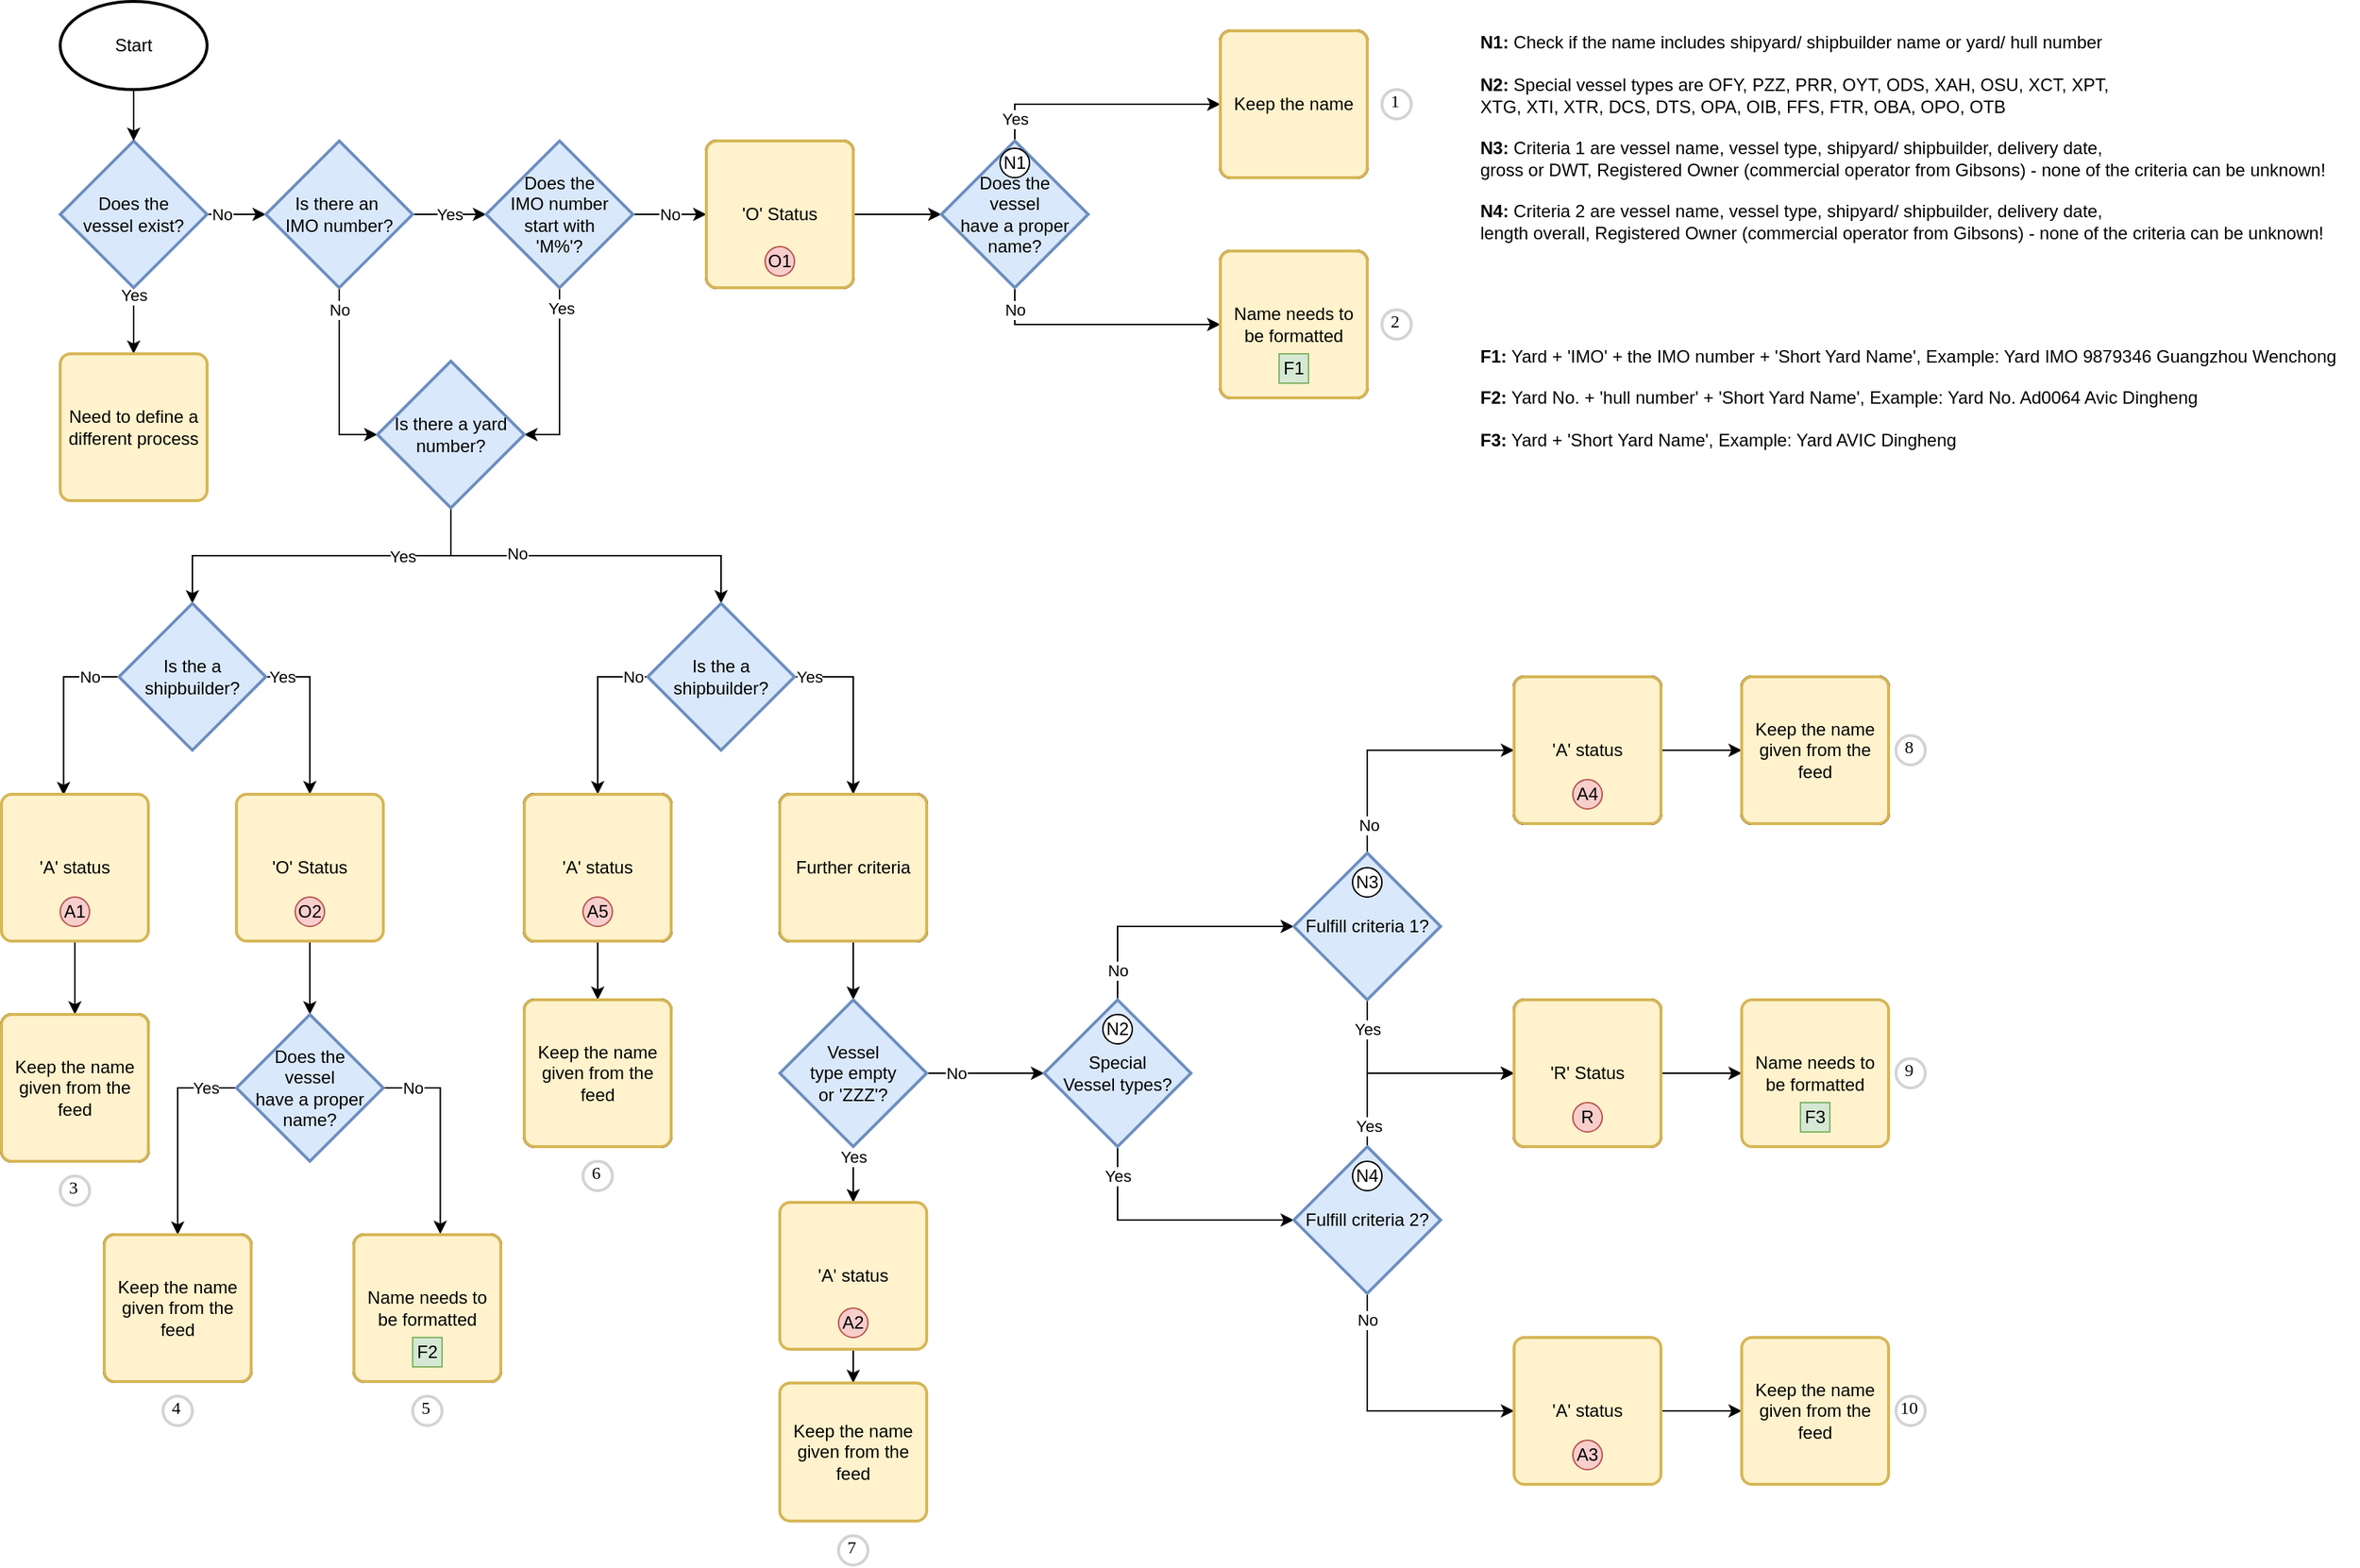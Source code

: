 <mxfile version="14.0.5" type="github">
  <diagram id="sIbkpyTfJO7vW1h5UwGx" name="Page-1">
    <mxGraphModel dx="1422" dy="794" grid="1" gridSize="10" guides="1" tooltips="1" connect="1" arrows="1" fold="1" page="1" pageScale="1" pageWidth="850" pageHeight="1100" math="0" shadow="0">
      <root>
        <mxCell id="0" />
        <mxCell id="1" parent="0" />
        <mxCell id="5RSeDL2atV3av9ZfK2Kl-16" value="No" style="edgeStyle=orthogonalEdgeStyle;rounded=0;orthogonalLoop=1;jettySize=auto;html=1;exitX=1;exitY=0.5;exitDx=0;exitDy=0;exitPerimeter=0;" parent="1" source="5RSeDL2atV3av9ZfK2Kl-13" target="5RSeDL2atV3av9ZfK2Kl-14" edge="1">
          <mxGeometry x="-0.5" relative="1" as="geometry">
            <mxPoint as="offset" />
          </mxGeometry>
        </mxCell>
        <mxCell id="5RSeDL2atV3av9ZfK2Kl-23" value="Yes" style="edgeStyle=orthogonalEdgeStyle;rounded=0;orthogonalLoop=1;jettySize=auto;html=1;exitX=0.5;exitY=1;exitDx=0;exitDy=0;exitPerimeter=0;" parent="1" source="5RSeDL2atV3av9ZfK2Kl-13" target="5RSeDL2atV3av9ZfK2Kl-22" edge="1">
          <mxGeometry x="-0.778" relative="1" as="geometry">
            <mxPoint as="offset" />
          </mxGeometry>
        </mxCell>
        <mxCell id="5RSeDL2atV3av9ZfK2Kl-13" value="Does the &lt;br&gt;vessel exist?" style="strokeWidth=2;html=1;shape=mxgraph.flowchart.decision;whiteSpace=wrap;fillColor=#dae8fc;strokeColor=#6c8ebf;" parent="1" vertex="1">
          <mxGeometry x="70" y="128" width="100" height="100" as="geometry" />
        </mxCell>
        <mxCell id="5RSeDL2atV3av9ZfK2Kl-17" value="Yes" style="edgeStyle=orthogonalEdgeStyle;rounded=0;orthogonalLoop=1;jettySize=auto;html=1;exitX=1;exitY=0.5;exitDx=0;exitDy=0;exitPerimeter=0;entryX=0;entryY=0.5;entryDx=0;entryDy=0;entryPerimeter=0;" parent="1" source="5RSeDL2atV3av9ZfK2Kl-14" target="5RSeDL2atV3av9ZfK2Kl-15" edge="1">
          <mxGeometry relative="1" as="geometry" />
        </mxCell>
        <mxCell id="5RSeDL2atV3av9ZfK2Kl-45" value="No" style="edgeStyle=orthogonalEdgeStyle;rounded=0;orthogonalLoop=1;jettySize=auto;html=1;exitX=0.5;exitY=1;exitDx=0;exitDy=0;exitPerimeter=0;" parent="1" source="5RSeDL2atV3av9ZfK2Kl-14" target="5RSeDL2atV3av9ZfK2Kl-44" edge="1">
          <mxGeometry x="-0.762" relative="1" as="geometry">
            <Array as="points">
              <mxPoint x="260" y="228" />
              <mxPoint x="260" y="228" />
            </Array>
            <mxPoint as="offset" />
          </mxGeometry>
        </mxCell>
        <mxCell id="5RSeDL2atV3av9ZfK2Kl-14" value="Is there an&amp;nbsp;&lt;br&gt;IMO number?" style="strokeWidth=2;html=1;shape=mxgraph.flowchart.decision;whiteSpace=wrap;fillColor=#dae8fc;strokeColor=#6c8ebf;" parent="1" vertex="1">
          <mxGeometry x="210" y="128" width="100" height="100" as="geometry" />
        </mxCell>
        <mxCell id="5RSeDL2atV3av9ZfK2Kl-24" value="No" style="edgeStyle=orthogonalEdgeStyle;rounded=0;orthogonalLoop=1;jettySize=auto;html=1;exitX=1;exitY=0.5;exitDx=0;exitDy=0;exitPerimeter=0;entryX=0;entryY=0.5;entryDx=0;entryDy=0;" parent="1" source="5RSeDL2atV3av9ZfK2Kl-15" target="5RSeDL2atV3av9ZfK2Kl-18" edge="1">
          <mxGeometry relative="1" as="geometry" />
        </mxCell>
        <mxCell id="5RSeDL2atV3av9ZfK2Kl-94" style="edgeStyle=orthogonalEdgeStyle;rounded=0;orthogonalLoop=1;jettySize=auto;html=1;exitX=0.5;exitY=1;exitDx=0;exitDy=0;exitPerimeter=0;entryX=1;entryY=0.5;entryDx=0;entryDy=0;entryPerimeter=0;" parent="1" source="5RSeDL2atV3av9ZfK2Kl-15" target="5RSeDL2atV3av9ZfK2Kl-44" edge="1">
          <mxGeometry relative="1" as="geometry" />
        </mxCell>
        <mxCell id="5RSeDL2atV3av9ZfK2Kl-95" value="Yes" style="edgeLabel;html=1;align=center;verticalAlign=middle;resizable=0;points=[];" parent="5RSeDL2atV3av9ZfK2Kl-94" vertex="1" connectable="0">
          <mxGeometry x="-0.776" y="1" relative="1" as="geometry">
            <mxPoint as="offset" />
          </mxGeometry>
        </mxCell>
        <mxCell id="5RSeDL2atV3av9ZfK2Kl-15" value="Does the &lt;br&gt;IMO number &lt;br&gt;start with &lt;br&gt;&#39;M%&#39;?" style="strokeWidth=2;html=1;shape=mxgraph.flowchart.decision;whiteSpace=wrap;fillColor=#dae8fc;strokeColor=#6c8ebf;" parent="1" vertex="1">
          <mxGeometry x="360" y="128" width="100" height="100" as="geometry" />
        </mxCell>
        <mxCell id="5RSeDL2atV3av9ZfK2Kl-35" style="edgeStyle=orthogonalEdgeStyle;rounded=0;orthogonalLoop=1;jettySize=auto;html=1;exitX=1;exitY=0.5;exitDx=0;exitDy=0;" parent="1" source="5RSeDL2atV3av9ZfK2Kl-18" target="5RSeDL2atV3av9ZfK2Kl-27" edge="1">
          <mxGeometry relative="1" as="geometry" />
        </mxCell>
        <mxCell id="5RSeDL2atV3av9ZfK2Kl-18" value="&#39;O&#39; Status" style="rounded=1;whiteSpace=wrap;html=1;absoluteArcSize=1;arcSize=14;strokeWidth=2;" parent="1" vertex="1">
          <mxGeometry x="510" y="128" width="100" height="100" as="geometry" />
        </mxCell>
        <mxCell id="5RSeDL2atV3av9ZfK2Kl-34" style="edgeStyle=orthogonalEdgeStyle;rounded=0;orthogonalLoop=1;jettySize=auto;html=1;exitX=0.5;exitY=1;exitDx=0;exitDy=0;exitPerimeter=0;entryX=0.5;entryY=0;entryDx=0;entryDy=0;entryPerimeter=0;" parent="1" source="5RSeDL2atV3av9ZfK2Kl-21" target="5RSeDL2atV3av9ZfK2Kl-13" edge="1">
          <mxGeometry relative="1" as="geometry" />
        </mxCell>
        <mxCell id="5RSeDL2atV3av9ZfK2Kl-21" value="Start" style="strokeWidth=2;html=1;shape=mxgraph.flowchart.start_1;whiteSpace=wrap;" parent="1" vertex="1">
          <mxGeometry x="70" y="33" width="100" height="60" as="geometry" />
        </mxCell>
        <mxCell id="5RSeDL2atV3av9ZfK2Kl-22" value="Need to define a different process" style="rounded=1;whiteSpace=wrap;html=1;absoluteArcSize=1;arcSize=14;strokeWidth=2;fillColor=#fff2cc;strokeColor=#d6b656;" parent="1" vertex="1">
          <mxGeometry x="70" y="273" width="100" height="100" as="geometry" />
        </mxCell>
        <mxCell id="5RSeDL2atV3av9ZfK2Kl-30" style="edgeStyle=orthogonalEdgeStyle;rounded=0;orthogonalLoop=1;jettySize=auto;html=1;exitX=1;exitY=0.5;exitDx=0;exitDy=0;exitPerimeter=0;" parent="1" source="5RSeDL2atV3av9ZfK2Kl-27" target="5RSeDL2atV3av9ZfK2Kl-29" edge="1">
          <mxGeometry relative="1" as="geometry">
            <Array as="points">
              <mxPoint x="720" y="178" />
              <mxPoint x="720" y="103" />
            </Array>
          </mxGeometry>
        </mxCell>
        <mxCell id="5RSeDL2atV3av9ZfK2Kl-33" value="Yes" style="edgeLabel;html=1;align=center;verticalAlign=middle;resizable=0;points=[];" parent="5RSeDL2atV3av9ZfK2Kl-30" vertex="1" connectable="0">
          <mxGeometry x="-0.118" y="-1" relative="1" as="geometry">
            <mxPoint x="-1.03" y="1.59" as="offset" />
          </mxGeometry>
        </mxCell>
        <mxCell id="5RSeDL2atV3av9ZfK2Kl-32" value="No" style="edgeStyle=orthogonalEdgeStyle;rounded=0;orthogonalLoop=1;jettySize=auto;html=1;exitX=1;exitY=0.5;exitDx=0;exitDy=0;exitPerimeter=0;" parent="1" source="5RSeDL2atV3av9ZfK2Kl-27" target="5RSeDL2atV3av9ZfK2Kl-31" edge="1">
          <mxGeometry x="-0.132" relative="1" as="geometry">
            <Array as="points">
              <mxPoint x="720" y="178" />
              <mxPoint x="720" y="253" />
            </Array>
            <mxPoint as="offset" />
          </mxGeometry>
        </mxCell>
        <mxCell id="5RSeDL2atV3av9ZfK2Kl-27" value="Does the &lt;br&gt;vessel&lt;br&gt;have a proper&lt;br&gt;name?" style="strokeWidth=2;html=1;shape=mxgraph.flowchart.decision;whiteSpace=wrap;fillColor=#dae8fc;strokeColor=#6c8ebf;" parent="1" vertex="1">
          <mxGeometry x="670" y="128" width="100" height="100" as="geometry" />
        </mxCell>
        <mxCell id="5RSeDL2atV3av9ZfK2Kl-29" value="Keep the name" style="rounded=1;whiteSpace=wrap;html=1;absoluteArcSize=1;arcSize=14;strokeWidth=2;" parent="1" vertex="1">
          <mxGeometry x="860" y="53" width="100" height="100" as="geometry" />
        </mxCell>
        <mxCell id="5RSeDL2atV3av9ZfK2Kl-31" value="Name needs to be formatted" style="rounded=1;whiteSpace=wrap;html=1;absoluteArcSize=1;arcSize=14;strokeWidth=2;" parent="1" vertex="1">
          <mxGeometry x="860" y="203" width="100" height="100" as="geometry" />
        </mxCell>
        <mxCell id="5RSeDL2atV3av9ZfK2Kl-40" value="&lt;font style=&quot;font-size: 9px&quot;&gt;O1&lt;/font&gt;" style="strokeWidth=1;html=1;shape=mxgraph.flowchart.start_2;whiteSpace=wrap;fillColor=#f8cecc;strokeColor=#b85450;" parent="1" vertex="1">
          <mxGeometry x="550" y="203" width="20" height="20" as="geometry" />
        </mxCell>
        <mxCell id="5RSeDL2atV3av9ZfK2Kl-42" value="" style="strokeWidth=1;html=1;shape=mxgraph.flowchart.start_2;whiteSpace=wrap;" parent="1" vertex="1">
          <mxGeometry x="900" y="278" width="20" height="20" as="geometry" />
        </mxCell>
        <mxCell id="5RSeDL2atV3av9ZfK2Kl-70" style="edgeStyle=orthogonalEdgeStyle;rounded=0;orthogonalLoop=1;jettySize=auto;html=1;exitX=0.5;exitY=1;exitDx=0;exitDy=0;exitPerimeter=0;entryX=0.5;entryY=0;entryDx=0;entryDy=0;entryPerimeter=0;" parent="1" source="5RSeDL2atV3av9ZfK2Kl-44" target="5RSeDL2atV3av9ZfK2Kl-48" edge="1">
          <mxGeometry relative="1" as="geometry" />
        </mxCell>
        <mxCell id="5RSeDL2atV3av9ZfK2Kl-72" value="Yes" style="edgeLabel;html=1;align=center;verticalAlign=middle;resizable=0;points=[];" parent="5RSeDL2atV3av9ZfK2Kl-70" vertex="1" connectable="0">
          <mxGeometry x="-0.456" relative="1" as="geometry">
            <mxPoint as="offset" />
          </mxGeometry>
        </mxCell>
        <mxCell id="5RSeDL2atV3av9ZfK2Kl-71" style="edgeStyle=orthogonalEdgeStyle;rounded=0;orthogonalLoop=1;jettySize=auto;html=1;exitX=0.5;exitY=1;exitDx=0;exitDy=0;exitPerimeter=0;" parent="1" source="5RSeDL2atV3av9ZfK2Kl-44" target="5RSeDL2atV3av9ZfK2Kl-49" edge="1">
          <mxGeometry relative="1" as="geometry" />
        </mxCell>
        <mxCell id="5RSeDL2atV3av9ZfK2Kl-73" value="No" style="edgeLabel;html=1;align=center;verticalAlign=middle;resizable=0;points=[];" parent="5RSeDL2atV3av9ZfK2Kl-71" vertex="1" connectable="0">
          <mxGeometry x="-0.382" y="2" relative="1" as="geometry">
            <mxPoint as="offset" />
          </mxGeometry>
        </mxCell>
        <mxCell id="5RSeDL2atV3av9ZfK2Kl-44" value="Is there a yard number?" style="strokeWidth=2;html=1;shape=mxgraph.flowchart.decision;whiteSpace=wrap;fillColor=#dae8fc;strokeColor=#6c8ebf;" parent="1" vertex="1">
          <mxGeometry x="286" y="278" width="100" height="100" as="geometry" />
        </mxCell>
        <mxCell id="5RSeDL2atV3av9ZfK2Kl-74" value="No" style="edgeStyle=orthogonalEdgeStyle;rounded=0;orthogonalLoop=1;jettySize=auto;html=1;exitX=0;exitY=0.5;exitDx=0;exitDy=0;exitPerimeter=0;entryX=0.423;entryY=0.006;entryDx=0;entryDy=0;entryPerimeter=0;" parent="1" source="5RSeDL2atV3av9ZfK2Kl-48" target="5RSeDL2atV3av9ZfK2Kl-52" edge="1">
          <mxGeometry x="-0.662" relative="1" as="geometry">
            <mxPoint as="offset" />
          </mxGeometry>
        </mxCell>
        <mxCell id="5RSeDL2atV3av9ZfK2Kl-75" value="Yes" style="edgeStyle=orthogonalEdgeStyle;rounded=0;orthogonalLoop=1;jettySize=auto;html=1;exitX=1;exitY=0.5;exitDx=0;exitDy=0;exitPerimeter=0;" parent="1" source="5RSeDL2atV3av9ZfK2Kl-48" target="5RSeDL2atV3av9ZfK2Kl-54" edge="1">
          <mxGeometry x="-0.818" relative="1" as="geometry">
            <mxPoint x="1" as="offset" />
          </mxGeometry>
        </mxCell>
        <mxCell id="5RSeDL2atV3av9ZfK2Kl-48" value="Is the a shipbuilder?" style="strokeWidth=2;html=1;shape=mxgraph.flowchart.decision;whiteSpace=wrap;fillColor=#dae8fc;strokeColor=#6c8ebf;" parent="1" vertex="1">
          <mxGeometry x="110" y="443" width="100" height="100" as="geometry" />
        </mxCell>
        <mxCell id="5RSeDL2atV3av9ZfK2Kl-89" style="edgeStyle=orthogonalEdgeStyle;rounded=0;orthogonalLoop=1;jettySize=auto;html=1;exitX=0;exitY=0.5;exitDx=0;exitDy=0;exitPerimeter=0;entryX=0.5;entryY=0;entryDx=0;entryDy=0;" parent="1" source="5RSeDL2atV3av9ZfK2Kl-49" target="5RSeDL2atV3av9ZfK2Kl-60" edge="1">
          <mxGeometry relative="1" as="geometry" />
        </mxCell>
        <mxCell id="5RSeDL2atV3av9ZfK2Kl-92" value="No" style="edgeLabel;html=1;align=center;verticalAlign=middle;resizable=0;points=[];" parent="5RSeDL2atV3av9ZfK2Kl-89" vertex="1" connectable="0">
          <mxGeometry x="-0.042" y="-1" relative="1" as="geometry">
            <mxPoint x="25" y="-20.76" as="offset" />
          </mxGeometry>
        </mxCell>
        <mxCell id="5RSeDL2atV3av9ZfK2Kl-90" value="Yes" style="edgeStyle=orthogonalEdgeStyle;rounded=0;orthogonalLoop=1;jettySize=auto;html=1;exitX=1;exitY=0.5;exitDx=0;exitDy=0;exitPerimeter=0;" parent="1" source="5RSeDL2atV3av9ZfK2Kl-49" target="5RSeDL2atV3av9ZfK2Kl-59" edge="1">
          <mxGeometry x="-0.833" relative="1" as="geometry">
            <mxPoint as="offset" />
          </mxGeometry>
        </mxCell>
        <mxCell id="5RSeDL2atV3av9ZfK2Kl-49" value="Is the a shipbuilder?" style="strokeWidth=2;html=1;shape=mxgraph.flowchart.decision;whiteSpace=wrap;fillColor=#dae8fc;strokeColor=#6c8ebf;" parent="1" vertex="1">
          <mxGeometry x="470" y="443" width="100" height="100" as="geometry" />
        </mxCell>
        <mxCell id="5RSeDL2atV3av9ZfK2Kl-76" style="edgeStyle=orthogonalEdgeStyle;rounded=0;orthogonalLoop=1;jettySize=auto;html=1;exitX=0.5;exitY=1;exitDx=0;exitDy=0;entryX=0.5;entryY=0;entryDx=0;entryDy=0;" parent="1" source="5RSeDL2atV3av9ZfK2Kl-52" target="5RSeDL2atV3av9ZfK2Kl-55" edge="1">
          <mxGeometry relative="1" as="geometry" />
        </mxCell>
        <mxCell id="5RSeDL2atV3av9ZfK2Kl-52" value="&#39;A&#39; status" style="rounded=1;whiteSpace=wrap;html=1;absoluteArcSize=1;arcSize=14;strokeWidth=2;fillColor=#fff2cc;strokeColor=#d6b656;" parent="1" vertex="1">
          <mxGeometry x="30" y="573" width="100" height="100" as="geometry" />
        </mxCell>
        <mxCell id="5RSeDL2atV3av9ZfK2Kl-77" style="edgeStyle=orthogonalEdgeStyle;rounded=0;orthogonalLoop=1;jettySize=auto;html=1;exitX=0.5;exitY=1;exitDx=0;exitDy=0;entryX=0.5;entryY=0;entryDx=0;entryDy=0;entryPerimeter=0;" parent="1" source="5RSeDL2atV3av9ZfK2Kl-54" target="5RSeDL2atV3av9ZfK2Kl-57" edge="1">
          <mxGeometry relative="1" as="geometry" />
        </mxCell>
        <mxCell id="5RSeDL2atV3av9ZfK2Kl-54" value="&#39;O&#39; Status" style="rounded=1;whiteSpace=wrap;html=1;absoluteArcSize=1;arcSize=14;strokeWidth=2;fillColor=#fff2cc;strokeColor=#d6b656;" parent="1" vertex="1">
          <mxGeometry x="190" y="573" width="100" height="100" as="geometry" />
        </mxCell>
        <mxCell id="5RSeDL2atV3av9ZfK2Kl-55" value="Keep the name given from the feed" style="rounded=1;whiteSpace=wrap;html=1;absoluteArcSize=1;arcSize=14;strokeWidth=2;" parent="1" vertex="1">
          <mxGeometry x="30" y="723" width="100" height="100" as="geometry" />
        </mxCell>
        <mxCell id="5RSeDL2atV3av9ZfK2Kl-56" value="Name needs to be formatted" style="rounded=1;whiteSpace=wrap;html=1;absoluteArcSize=1;arcSize=14;strokeWidth=2;" parent="1" vertex="1">
          <mxGeometry x="270" y="873" width="100" height="100" as="geometry" />
        </mxCell>
        <mxCell id="5RSeDL2atV3av9ZfK2Kl-79" value="Yes" style="edgeStyle=orthogonalEdgeStyle;rounded=0;orthogonalLoop=1;jettySize=auto;html=1;exitX=0;exitY=0.5;exitDx=0;exitDy=0;exitPerimeter=0;entryX=0.5;entryY=0;entryDx=0;entryDy=0;" parent="1" source="5RSeDL2atV3av9ZfK2Kl-57" target="5RSeDL2atV3av9ZfK2Kl-58" edge="1">
          <mxGeometry x="-0.692" relative="1" as="geometry">
            <Array as="points">
              <mxPoint x="150" y="773" />
            </Array>
            <mxPoint as="offset" />
          </mxGeometry>
        </mxCell>
        <mxCell id="5RSeDL2atV3av9ZfK2Kl-80" style="edgeStyle=orthogonalEdgeStyle;rounded=0;orthogonalLoop=1;jettySize=auto;html=1;exitX=1;exitY=0.5;exitDx=0;exitDy=0;exitPerimeter=0;entryX=0.588;entryY=-0.005;entryDx=0;entryDy=0;entryPerimeter=0;" parent="1" source="5RSeDL2atV3av9ZfK2Kl-57" target="5RSeDL2atV3av9ZfK2Kl-56" edge="1">
          <mxGeometry relative="1" as="geometry" />
        </mxCell>
        <mxCell id="5RSeDL2atV3av9ZfK2Kl-81" value="No" style="edgeLabel;html=1;align=center;verticalAlign=middle;resizable=0;points=[];" parent="5RSeDL2atV3av9ZfK2Kl-80" vertex="1" connectable="0">
          <mxGeometry x="0.012" y="-2" relative="1" as="geometry">
            <mxPoint x="-16.81" y="-31.19" as="offset" />
          </mxGeometry>
        </mxCell>
        <mxCell id="5RSeDL2atV3av9ZfK2Kl-57" value="Does the &lt;br&gt;vessel&lt;br&gt;have a proper&lt;br&gt;name?" style="strokeWidth=2;html=1;shape=mxgraph.flowchart.decision;whiteSpace=wrap;fillColor=#dae8fc;strokeColor=#6c8ebf;" parent="1" vertex="1">
          <mxGeometry x="190" y="723" width="100" height="100" as="geometry" />
        </mxCell>
        <mxCell id="5RSeDL2atV3av9ZfK2Kl-58" value="Keep the name given from the feed" style="rounded=1;whiteSpace=wrap;html=1;absoluteArcSize=1;arcSize=14;strokeWidth=2;" parent="1" vertex="1">
          <mxGeometry x="100" y="873" width="100" height="100" as="geometry" />
        </mxCell>
        <mxCell id="5RSeDL2atV3av9ZfK2Kl-93" style="edgeStyle=orthogonalEdgeStyle;rounded=0;orthogonalLoop=1;jettySize=auto;html=1;exitX=0.5;exitY=1;exitDx=0;exitDy=0;entryX=0.5;entryY=0;entryDx=0;entryDy=0;entryPerimeter=0;" parent="1" source="5RSeDL2atV3av9ZfK2Kl-59" target="5RSeDL2atV3av9ZfK2Kl-62" edge="1">
          <mxGeometry relative="1" as="geometry" />
        </mxCell>
        <mxCell id="5RSeDL2atV3av9ZfK2Kl-59" value="Further criteria" style="rounded=1;whiteSpace=wrap;html=1;absoluteArcSize=1;arcSize=14;strokeWidth=2;" parent="1" vertex="1">
          <mxGeometry x="560" y="573" width="100" height="100" as="geometry" />
        </mxCell>
        <mxCell id="5RSeDL2atV3av9ZfK2Kl-91" style="edgeStyle=orthogonalEdgeStyle;rounded=0;orthogonalLoop=1;jettySize=auto;html=1;exitX=0.5;exitY=1;exitDx=0;exitDy=0;entryX=0.5;entryY=0;entryDx=0;entryDy=0;" parent="1" source="5RSeDL2atV3av9ZfK2Kl-60" target="5RSeDL2atV3av9ZfK2Kl-61" edge="1">
          <mxGeometry relative="1" as="geometry" />
        </mxCell>
        <mxCell id="5RSeDL2atV3av9ZfK2Kl-60" value="&#39;A&#39; status" style="rounded=1;whiteSpace=wrap;html=1;absoluteArcSize=1;arcSize=14;strokeWidth=2;" parent="1" vertex="1">
          <mxGeometry x="386" y="573" width="100" height="100" as="geometry" />
        </mxCell>
        <mxCell id="5RSeDL2atV3av9ZfK2Kl-61" value="Keep the name given from the feed" style="rounded=1;whiteSpace=wrap;html=1;absoluteArcSize=1;arcSize=14;strokeWidth=2;" parent="1" vertex="1">
          <mxGeometry x="386" y="713" width="100" height="100" as="geometry" />
        </mxCell>
        <mxCell id="5RSeDL2atV3av9ZfK2Kl-96" value="Yes" style="edgeStyle=orthogonalEdgeStyle;rounded=0;orthogonalLoop=1;jettySize=auto;html=1;exitX=0.5;exitY=1;exitDx=0;exitDy=0;exitPerimeter=0;entryX=0;entryY=0.5;entryDx=0;entryDy=0;" parent="1" source="5RSeDL2atV3av9ZfK2Kl-62" target="5RSeDL2atV3av9ZfK2Kl-63" edge="1">
          <mxGeometry x="-0.632" relative="1" as="geometry">
            <mxPoint as="offset" />
          </mxGeometry>
        </mxCell>
        <mxCell id="5RSeDL2atV3av9ZfK2Kl-98" value="No" style="edgeStyle=orthogonalEdgeStyle;rounded=0;orthogonalLoop=1;jettySize=auto;html=1;exitX=1;exitY=0.5;exitDx=0;exitDy=0;exitPerimeter=0;entryX=0;entryY=0.5;entryDx=0;entryDy=0;entryPerimeter=0;" parent="1" source="5RSeDL2atV3av9ZfK2Kl-62" target="5RSeDL2atV3av9ZfK2Kl-65" edge="1">
          <mxGeometry x="-0.5" relative="1" as="geometry">
            <mxPoint as="offset" />
          </mxGeometry>
        </mxCell>
        <mxCell id="5RSeDL2atV3av9ZfK2Kl-62" value="Vessel &lt;br&gt;type empty &lt;br&gt;or &#39;ZZZ&#39;?" style="strokeWidth=2;html=1;shape=mxgraph.flowchart.decision;whiteSpace=wrap;fillColor=#dae8fc;strokeColor=#6c8ebf;" parent="1" vertex="1">
          <mxGeometry x="560" y="713" width="100" height="100" as="geometry" />
        </mxCell>
        <mxCell id="5RSeDL2atV3av9ZfK2Kl-97" style="edgeStyle=orthogonalEdgeStyle;rounded=0;orthogonalLoop=1;jettySize=auto;html=1;exitX=1;exitY=0.5;exitDx=0;exitDy=0;" parent="1" source="5RSeDL2atV3av9ZfK2Kl-63" target="5RSeDL2atV3av9ZfK2Kl-64" edge="1">
          <mxGeometry relative="1" as="geometry" />
        </mxCell>
        <mxCell id="5RSeDL2atV3av9ZfK2Kl-63" value="&#39;A&#39; status" style="rounded=1;whiteSpace=wrap;html=1;absoluteArcSize=1;arcSize=14;strokeWidth=2;direction=south;fillColor=#fff2cc;strokeColor=#d6b656;" parent="1" vertex="1">
          <mxGeometry x="560" y="851" width="100" height="100" as="geometry" />
        </mxCell>
        <mxCell id="5RSeDL2atV3av9ZfK2Kl-64" value="Keep the name given from the feed" style="rounded=1;whiteSpace=wrap;html=1;absoluteArcSize=1;arcSize=14;strokeWidth=2;fillColor=#fff2cc;strokeColor=#d6b656;" parent="1" vertex="1">
          <mxGeometry x="560" y="974" width="100" height="94" as="geometry" />
        </mxCell>
        <mxCell id="5RSeDL2atV3av9ZfK2Kl-103" value="No" style="edgeStyle=orthogonalEdgeStyle;rounded=0;orthogonalLoop=1;jettySize=auto;html=1;exitX=0.5;exitY=0;exitDx=0;exitDy=0;exitPerimeter=0;entryX=0;entryY=0.5;entryDx=0;entryDy=0;entryPerimeter=0;" parent="1" source="5RSeDL2atV3av9ZfK2Kl-65" target="5RSeDL2atV3av9ZfK2Kl-68" edge="1">
          <mxGeometry x="-0.765" relative="1" as="geometry">
            <mxPoint as="offset" />
          </mxGeometry>
        </mxCell>
        <mxCell id="5RSeDL2atV3av9ZfK2Kl-104" value="Yes" style="edgeStyle=orthogonalEdgeStyle;rounded=0;orthogonalLoop=1;jettySize=auto;html=1;exitX=0.5;exitY=1;exitDx=0;exitDy=0;exitPerimeter=0;" parent="1" source="5RSeDL2atV3av9ZfK2Kl-65" target="5RSeDL2atV3av9ZfK2Kl-69" edge="1">
          <mxGeometry x="-0.765" relative="1" as="geometry">
            <mxPoint as="offset" />
          </mxGeometry>
        </mxCell>
        <mxCell id="5RSeDL2atV3av9ZfK2Kl-65" value="Special &lt;br&gt;Vessel types?" style="strokeWidth=2;html=1;shape=mxgraph.flowchart.decision;whiteSpace=wrap;fillColor=#dae8fc;strokeColor=#6c8ebf;" parent="1" vertex="1">
          <mxGeometry x="740" y="713" width="100" height="100" as="geometry" />
        </mxCell>
        <mxCell id="5RSeDL2atV3av9ZfK2Kl-105" style="edgeStyle=orthogonalEdgeStyle;rounded=0;orthogonalLoop=1;jettySize=auto;html=1;exitX=0.5;exitY=0;exitDx=0;exitDy=0;exitPerimeter=0;entryX=0.5;entryY=1;entryDx=0;entryDy=0;" parent="1" source="5RSeDL2atV3av9ZfK2Kl-68" target="5RSeDL2atV3av9ZfK2Kl-100" edge="1">
          <mxGeometry relative="1" as="geometry" />
        </mxCell>
        <mxCell id="5RSeDL2atV3av9ZfK2Kl-107" value="No" style="edgeLabel;html=1;align=center;verticalAlign=middle;resizable=0;points=[];" parent="5RSeDL2atV3av9ZfK2Kl-105" vertex="1" connectable="0">
          <mxGeometry x="-0.786" y="-1" relative="1" as="geometry">
            <mxPoint y="-1" as="offset" />
          </mxGeometry>
        </mxCell>
        <mxCell id="5RSeDL2atV3av9ZfK2Kl-124" value="Yes" style="edgeStyle=orthogonalEdgeStyle;rounded=0;orthogonalLoop=1;jettySize=auto;html=1;exitX=0.5;exitY=1;exitDx=0;exitDy=0;exitPerimeter=0;" parent="1" source="5RSeDL2atV3av9ZfK2Kl-68" target="5RSeDL2atV3av9ZfK2Kl-119" edge="1">
          <mxGeometry x="-0.733" relative="1" as="geometry">
            <mxPoint as="offset" />
          </mxGeometry>
        </mxCell>
        <mxCell id="5RSeDL2atV3av9ZfK2Kl-68" value="Fulfill criteria 1?" style="strokeWidth=2;html=1;shape=mxgraph.flowchart.decision;whiteSpace=wrap;fillColor=#dae8fc;strokeColor=#6c8ebf;" parent="1" vertex="1">
          <mxGeometry x="910" y="613" width="100" height="100" as="geometry" />
        </mxCell>
        <mxCell id="5RSeDL2atV3av9ZfK2Kl-117" style="edgeStyle=orthogonalEdgeStyle;rounded=0;orthogonalLoop=1;jettySize=auto;html=1;exitX=0.5;exitY=1;exitDx=0;exitDy=0;exitPerimeter=0;entryX=0.5;entryY=1;entryDx=0;entryDy=0;" parent="1" source="5RSeDL2atV3av9ZfK2Kl-69" target="5RSeDL2atV3av9ZfK2Kl-115" edge="1">
          <mxGeometry relative="1" as="geometry" />
        </mxCell>
        <mxCell id="5RSeDL2atV3av9ZfK2Kl-118" value="No" style="edgeLabel;html=1;align=center;verticalAlign=middle;resizable=0;points=[];" parent="5RSeDL2atV3av9ZfK2Kl-117" vertex="1" connectable="0">
          <mxGeometry x="-0.8" relative="1" as="geometry">
            <mxPoint as="offset" />
          </mxGeometry>
        </mxCell>
        <mxCell id="5RSeDL2atV3av9ZfK2Kl-125" style="edgeStyle=orthogonalEdgeStyle;rounded=0;orthogonalLoop=1;jettySize=auto;html=1;exitX=0.5;exitY=0;exitDx=0;exitDy=0;exitPerimeter=0;" parent="1" source="5RSeDL2atV3av9ZfK2Kl-69" target="5RSeDL2atV3av9ZfK2Kl-119" edge="1">
          <mxGeometry relative="1" as="geometry" />
        </mxCell>
        <mxCell id="5RSeDL2atV3av9ZfK2Kl-126" value="Yes" style="edgeLabel;html=1;align=center;verticalAlign=middle;resizable=0;points=[];" parent="5RSeDL2atV3av9ZfK2Kl-125" vertex="1" connectable="0">
          <mxGeometry x="-0.81" y="-1" relative="1" as="geometry">
            <mxPoint as="offset" />
          </mxGeometry>
        </mxCell>
        <mxCell id="5RSeDL2atV3av9ZfK2Kl-69" value="Fulfill criteria 2?" style="strokeWidth=2;html=1;shape=mxgraph.flowchart.decision;whiteSpace=wrap;fillColor=#dae8fc;strokeColor=#6c8ebf;" parent="1" vertex="1">
          <mxGeometry x="910" y="813" width="100" height="100" as="geometry" />
        </mxCell>
        <mxCell id="5RSeDL2atV3av9ZfK2Kl-82" value="" style="strokeWidth=1;html=1;shape=mxgraph.flowchart.start_2;whiteSpace=wrap;" parent="1" vertex="1">
          <mxGeometry x="310" y="943" width="20" height="20" as="geometry" />
        </mxCell>
        <mxCell id="5RSeDL2atV3av9ZfK2Kl-84" value="O2" style="strokeWidth=1;html=1;shape=mxgraph.flowchart.start_2;whiteSpace=wrap;fillColor=#f8cecc;strokeColor=#b85450;" parent="1" vertex="1">
          <mxGeometry x="230" y="643" width="20" height="20" as="geometry" />
        </mxCell>
        <mxCell id="5RSeDL2atV3av9ZfK2Kl-85" value="A1" style="strokeWidth=1;html=1;shape=mxgraph.flowchart.start_2;whiteSpace=wrap;fillColor=#f8cecc;strokeColor=#b85450;" parent="1" vertex="1">
          <mxGeometry x="70" y="643" width="20" height="20" as="geometry" />
        </mxCell>
        <mxCell id="5RSeDL2atV3av9ZfK2Kl-88" value="A5" style="strokeWidth=1;html=1;shape=mxgraph.flowchart.start_2;whiteSpace=wrap;fillColor=#f8cecc;strokeColor=#b85450;" parent="1" vertex="1">
          <mxGeometry x="426" y="643" width="20" height="20" as="geometry" />
        </mxCell>
        <mxCell id="5RSeDL2atV3av9ZfK2Kl-106" style="edgeStyle=orthogonalEdgeStyle;rounded=0;orthogonalLoop=1;jettySize=auto;html=1;exitX=0.5;exitY=0;exitDx=0;exitDy=0;entryX=0;entryY=0.5;entryDx=0;entryDy=0;" parent="1" source="5RSeDL2atV3av9ZfK2Kl-100" target="5RSeDL2atV3av9ZfK2Kl-101" edge="1">
          <mxGeometry relative="1" as="geometry" />
        </mxCell>
        <mxCell id="5RSeDL2atV3av9ZfK2Kl-100" value="&#39;A&#39; status" style="rounded=1;whiteSpace=wrap;html=1;absoluteArcSize=1;arcSize=14;strokeWidth=2;direction=south;" parent="1" vertex="1">
          <mxGeometry x="1060" y="493" width="100" height="100" as="geometry" />
        </mxCell>
        <mxCell id="5RSeDL2atV3av9ZfK2Kl-101" value="Keep the name given from the feed" style="rounded=1;whiteSpace=wrap;html=1;absoluteArcSize=1;arcSize=14;strokeWidth=2;" parent="1" vertex="1">
          <mxGeometry x="1215" y="493" width="100" height="100" as="geometry" />
        </mxCell>
        <mxCell id="5RSeDL2atV3av9ZfK2Kl-108" value="" style="strokeWidth=1;html=1;shape=mxgraph.flowchart.start_2;whiteSpace=wrap;" parent="1" vertex="1">
          <mxGeometry x="600" y="643" width="20" height="20" as="geometry" />
        </mxCell>
        <mxCell id="5RSeDL2atV3av9ZfK2Kl-109" value="A2" style="strokeWidth=1;html=1;shape=mxgraph.flowchart.start_2;whiteSpace=wrap;fillColor=#f8cecc;strokeColor=#b85450;" parent="1" vertex="1">
          <mxGeometry x="600" y="923" width="20" height="20" as="geometry" />
        </mxCell>
        <mxCell id="5RSeDL2atV3av9ZfK2Kl-112" value="A4" style="strokeWidth=1;html=1;shape=mxgraph.flowchart.start_2;whiteSpace=wrap;fillColor=#f8cecc;strokeColor=#b85450;" parent="1" vertex="1">
          <mxGeometry x="1100" y="563" width="20" height="20" as="geometry" />
        </mxCell>
        <mxCell id="5RSeDL2atV3av9ZfK2Kl-122" style="edgeStyle=orthogonalEdgeStyle;rounded=0;orthogonalLoop=1;jettySize=auto;html=1;exitX=0.5;exitY=0;exitDx=0;exitDy=0;entryX=0;entryY=0.5;entryDx=0;entryDy=0;" parent="1" source="5RSeDL2atV3av9ZfK2Kl-115" target="5RSeDL2atV3av9ZfK2Kl-116" edge="1">
          <mxGeometry relative="1" as="geometry" />
        </mxCell>
        <mxCell id="5RSeDL2atV3av9ZfK2Kl-115" value="&#39;A&#39; status" style="rounded=1;whiteSpace=wrap;html=1;absoluteArcSize=1;arcSize=14;strokeWidth=2;direction=south;fillColor=#fff2cc;strokeColor=#d6b656;" parent="1" vertex="1">
          <mxGeometry x="1060" y="943" width="100" height="100" as="geometry" />
        </mxCell>
        <mxCell id="5RSeDL2atV3av9ZfK2Kl-116" value="Keep the name given from the feed" style="rounded=1;whiteSpace=wrap;html=1;absoluteArcSize=1;arcSize=14;strokeWidth=2;fillColor=#fff2cc;strokeColor=#d6b656;" parent="1" vertex="1">
          <mxGeometry x="1215" y="943" width="100" height="100" as="geometry" />
        </mxCell>
        <mxCell id="5RSeDL2atV3av9ZfK2Kl-121" style="edgeStyle=orthogonalEdgeStyle;rounded=0;orthogonalLoop=1;jettySize=auto;html=1;exitX=1;exitY=0.5;exitDx=0;exitDy=0;entryX=0;entryY=0.5;entryDx=0;entryDy=0;" parent="1" source="5RSeDL2atV3av9ZfK2Kl-119" target="5RSeDL2atV3av9ZfK2Kl-120" edge="1">
          <mxGeometry relative="1" as="geometry" />
        </mxCell>
        <mxCell id="5RSeDL2atV3av9ZfK2Kl-119" value="&#39;R&#39; Status" style="rounded=1;whiteSpace=wrap;html=1;absoluteArcSize=1;arcSize=14;strokeWidth=2;" parent="1" vertex="1">
          <mxGeometry x="1060" y="713" width="100" height="100" as="geometry" />
        </mxCell>
        <mxCell id="5RSeDL2atV3av9ZfK2Kl-120" value="Name needs to be formatted" style="rounded=1;whiteSpace=wrap;html=1;absoluteArcSize=1;arcSize=14;strokeWidth=2;fillColor=#fff2cc;strokeColor=#d6b656;" parent="1" vertex="1">
          <mxGeometry x="1215" y="713" width="100" height="100" as="geometry" />
        </mxCell>
        <mxCell id="5RSeDL2atV3av9ZfK2Kl-127" value="A3" style="strokeWidth=1;html=1;shape=mxgraph.flowchart.start_2;whiteSpace=wrap;fillColor=#f8cecc;strokeColor=#b85450;" parent="1" vertex="1">
          <mxGeometry x="1100" y="1013" width="20" height="20" as="geometry" />
        </mxCell>
        <mxCell id="5RSeDL2atV3av9ZfK2Kl-128" value="R" style="strokeWidth=1;html=1;shape=mxgraph.flowchart.start_2;whiteSpace=wrap;fillColor=#f8cecc;strokeColor=#b85450;" parent="1" vertex="1">
          <mxGeometry x="1100" y="783" width="20" height="20" as="geometry" />
        </mxCell>
        <mxCell id="5RSeDL2atV3av9ZfK2Kl-129" value="&#39;O&#39; Status" style="rounded=1;whiteSpace=wrap;html=1;absoluteArcSize=1;arcSize=14;strokeWidth=2;fillColor=#fff2cc;strokeColor=#d6b656;" parent="1" vertex="1">
          <mxGeometry x="510" y="128" width="100" height="100" as="geometry" />
        </mxCell>
        <mxCell id="5RSeDL2atV3av9ZfK2Kl-130" value="Keep the name" style="rounded=1;whiteSpace=wrap;html=1;absoluteArcSize=1;arcSize=14;strokeWidth=2;fillColor=#fff2cc;strokeColor=#d6b656;" parent="1" vertex="1">
          <mxGeometry x="860" y="53" width="100" height="100" as="geometry" />
        </mxCell>
        <mxCell id="5RSeDL2atV3av9ZfK2Kl-131" value="Name needs to be formatted" style="rounded=1;whiteSpace=wrap;html=1;absoluteArcSize=1;arcSize=14;strokeWidth=2;fillColor=#fff2cc;strokeColor=#d6b656;" parent="1" vertex="1">
          <mxGeometry x="860" y="203" width="100" height="100" as="geometry" />
        </mxCell>
        <mxCell id="5RSeDL2atV3av9ZfK2Kl-132" value="&#39;A&#39; status" style="rounded=1;whiteSpace=wrap;html=1;absoluteArcSize=1;arcSize=14;strokeWidth=2;" parent="1" vertex="1">
          <mxGeometry x="386" y="573" width="100" height="100" as="geometry" />
        </mxCell>
        <mxCell id="5RSeDL2atV3av9ZfK2Kl-133" value="Further criteria" style="rounded=1;whiteSpace=wrap;html=1;absoluteArcSize=1;arcSize=14;strokeWidth=2;" parent="1" vertex="1">
          <mxGeometry x="560" y="573" width="100" height="100" as="geometry" />
        </mxCell>
        <mxCell id="5RSeDL2atV3av9ZfK2Kl-134" value="&#39;A&#39; status" style="rounded=1;whiteSpace=wrap;html=1;absoluteArcSize=1;arcSize=14;strokeWidth=2;direction=south;" parent="1" vertex="1">
          <mxGeometry x="1060" y="493" width="100" height="100" as="geometry" />
        </mxCell>
        <mxCell id="5RSeDL2atV3av9ZfK2Kl-135" value="Keep the name given from the feed" style="rounded=1;whiteSpace=wrap;html=1;absoluteArcSize=1;arcSize=14;strokeWidth=2;" parent="1" vertex="1">
          <mxGeometry x="1215" y="493" width="100" height="100" as="geometry" />
        </mxCell>
        <mxCell id="5RSeDL2atV3av9ZfK2Kl-136" value="&#39;A&#39; status" style="rounded=1;whiteSpace=wrap;html=1;absoluteArcSize=1;arcSize=14;strokeWidth=2;fillColor=#fff2cc;strokeColor=#d6b656;" parent="1" vertex="1">
          <mxGeometry x="386" y="573" width="100" height="100" as="geometry" />
        </mxCell>
        <mxCell id="5RSeDL2atV3av9ZfK2Kl-137" value="Further criteria" style="rounded=1;whiteSpace=wrap;html=1;absoluteArcSize=1;arcSize=14;strokeWidth=2;fillColor=#fff2cc;strokeColor=#d6b656;" parent="1" vertex="1">
          <mxGeometry x="560" y="573" width="100" height="100" as="geometry" />
        </mxCell>
        <mxCell id="5RSeDL2atV3av9ZfK2Kl-138" value="&#39;A&#39; status" style="rounded=1;whiteSpace=wrap;html=1;absoluteArcSize=1;arcSize=14;strokeWidth=2;direction=south;fillColor=#fff2cc;strokeColor=#d6b656;" parent="1" vertex="1">
          <mxGeometry x="1060" y="493" width="100" height="100" as="geometry" />
        </mxCell>
        <mxCell id="5RSeDL2atV3av9ZfK2Kl-139" value="Keep the name given from the feed" style="rounded=1;whiteSpace=wrap;html=1;absoluteArcSize=1;arcSize=14;strokeWidth=2;fillColor=#fff2cc;strokeColor=#d6b656;" parent="1" vertex="1">
          <mxGeometry x="1215" y="493" width="100" height="100" as="geometry" />
        </mxCell>
        <mxCell id="5RSeDL2atV3av9ZfK2Kl-140" value="&#39;R&#39; Status" style="rounded=1;whiteSpace=wrap;html=1;absoluteArcSize=1;arcSize=14;strokeWidth=2;fillColor=#fff2cc;strokeColor=#d6b656;" parent="1" vertex="1">
          <mxGeometry x="1060" y="713" width="100" height="100" as="geometry" />
        </mxCell>
        <mxCell id="5RSeDL2atV3av9ZfK2Kl-141" value="Keep the name given from the feed" style="rounded=1;whiteSpace=wrap;html=1;absoluteArcSize=1;arcSize=14;strokeWidth=2;fillColor=#fff2cc;strokeColor=#d6b656;" parent="1" vertex="1">
          <mxGeometry x="30" y="723" width="100" height="100" as="geometry" />
        </mxCell>
        <mxCell id="5RSeDL2atV3av9ZfK2Kl-142" value="Keep the name given from the feed" style="rounded=1;whiteSpace=wrap;html=1;absoluteArcSize=1;arcSize=14;strokeWidth=2;fillColor=#fff2cc;strokeColor=#d6b656;" parent="1" vertex="1">
          <mxGeometry x="100" y="873" width="100" height="100" as="geometry" />
        </mxCell>
        <mxCell id="5RSeDL2atV3av9ZfK2Kl-143" value="Name needs to be formatted" style="rounded=1;whiteSpace=wrap;html=1;absoluteArcSize=1;arcSize=14;strokeWidth=2;fillColor=#fff2cc;strokeColor=#d6b656;" parent="1" vertex="1">
          <mxGeometry x="270" y="873" width="100" height="100" as="geometry" />
        </mxCell>
        <mxCell id="5RSeDL2atV3av9ZfK2Kl-144" value="Keep the name given from the feed" style="rounded=1;whiteSpace=wrap;html=1;absoluteArcSize=1;arcSize=14;strokeWidth=2;fillColor=#fff2cc;strokeColor=#d6b656;" parent="1" vertex="1">
          <mxGeometry x="386" y="713" width="100" height="100" as="geometry" />
        </mxCell>
        <mxCell id="5RSeDL2atV3av9ZfK2Kl-145" value="1" style="ellipse;whiteSpace=wrap;html=1;aspect=fixed;strokeWidth=2;fontFamily=Tahoma;spacingBottom=4;spacingRight=2;strokeColor=#d3d3d3;" parent="1" vertex="1">
          <mxGeometry x="970" y="93" width="20" height="20" as="geometry" />
        </mxCell>
        <mxCell id="5RSeDL2atV3av9ZfK2Kl-146" value="2" style="ellipse;whiteSpace=wrap;html=1;aspect=fixed;strokeWidth=2;fontFamily=Tahoma;spacingBottom=4;spacingRight=2;strokeColor=#d3d3d3;" parent="1" vertex="1">
          <mxGeometry x="970" y="243" width="20" height="20" as="geometry" />
        </mxCell>
        <mxCell id="5RSeDL2atV3av9ZfK2Kl-147" value="3" style="ellipse;whiteSpace=wrap;html=1;aspect=fixed;strokeWidth=2;fontFamily=Tahoma;spacingBottom=4;spacingRight=2;strokeColor=#d3d3d3;" parent="1" vertex="1">
          <mxGeometry x="70" y="833" width="20" height="20" as="geometry" />
        </mxCell>
        <mxCell id="5RSeDL2atV3av9ZfK2Kl-148" value="4" style="ellipse;whiteSpace=wrap;html=1;aspect=fixed;strokeWidth=2;fontFamily=Tahoma;spacingBottom=4;spacingRight=2;strokeColor=#d3d3d3;" parent="1" vertex="1">
          <mxGeometry x="140" y="983" width="20" height="20" as="geometry" />
        </mxCell>
        <mxCell id="5RSeDL2atV3av9ZfK2Kl-149" value="5" style="ellipse;whiteSpace=wrap;html=1;aspect=fixed;strokeWidth=2;fontFamily=Tahoma;spacingBottom=4;spacingRight=2;strokeColor=#d3d3d3;" parent="1" vertex="1">
          <mxGeometry x="310" y="983" width="20" height="20" as="geometry" />
        </mxCell>
        <mxCell id="5RSeDL2atV3av9ZfK2Kl-150" value="6" style="ellipse;whiteSpace=wrap;html=1;aspect=fixed;strokeWidth=2;fontFamily=Tahoma;spacingBottom=4;spacingRight=2;strokeColor=#d3d3d3;" parent="1" vertex="1">
          <mxGeometry x="426" y="823" width="20" height="20" as="geometry" />
        </mxCell>
        <mxCell id="5RSeDL2atV3av9ZfK2Kl-151" value="7" style="ellipse;whiteSpace=wrap;html=1;aspect=fixed;strokeWidth=2;fontFamily=Tahoma;spacingBottom=4;spacingRight=2;strokeColor=#d3d3d3;" parent="1" vertex="1">
          <mxGeometry x="600" y="1078" width="20" height="20" as="geometry" />
        </mxCell>
        <mxCell id="5RSeDL2atV3av9ZfK2Kl-154" value="8" style="ellipse;whiteSpace=wrap;html=1;aspect=fixed;strokeWidth=2;fontFamily=Tahoma;spacingBottom=4;spacingRight=2;strokeColor=#d3d3d3;" parent="1" vertex="1">
          <mxGeometry x="1320" y="533" width="20" height="20" as="geometry" />
        </mxCell>
        <mxCell id="5RSeDL2atV3av9ZfK2Kl-155" value="9" style="ellipse;whiteSpace=wrap;html=1;aspect=fixed;strokeWidth=2;fontFamily=Tahoma;spacingBottom=4;spacingRight=2;strokeColor=#d3d3d3;" parent="1" vertex="1">
          <mxGeometry x="1320" y="753" width="20" height="20" as="geometry" />
        </mxCell>
        <mxCell id="5RSeDL2atV3av9ZfK2Kl-156" value="10" style="ellipse;whiteSpace=wrap;html=1;aspect=fixed;strokeWidth=2;fontFamily=Tahoma;spacingBottom=4;spacingRight=2;strokeColor=#d3d3d3;" parent="1" vertex="1">
          <mxGeometry x="1320" y="983" width="20" height="20" as="geometry" />
        </mxCell>
        <mxCell id="5RSeDL2atV3av9ZfK2Kl-160" value="A5" style="strokeWidth=1;html=1;shape=mxgraph.flowchart.start_2;whiteSpace=wrap;fillColor=#f8cecc;strokeColor=#b85450;" parent="1" vertex="1">
          <mxGeometry x="426" y="643" width="20" height="20" as="geometry" />
        </mxCell>
        <mxCell id="5RSeDL2atV3av9ZfK2Kl-161" value="A4" style="strokeWidth=1;html=1;shape=mxgraph.flowchart.start_2;whiteSpace=wrap;fillColor=#f8cecc;strokeColor=#b85450;" parent="1" vertex="1">
          <mxGeometry x="1100" y="563" width="20" height="20" as="geometry" />
        </mxCell>
        <mxCell id="5RSeDL2atV3av9ZfK2Kl-162" value="R" style="strokeWidth=1;html=1;shape=mxgraph.flowchart.start_2;whiteSpace=wrap;fillColor=#f8cecc;strokeColor=#b85450;" parent="1" vertex="1">
          <mxGeometry x="1100" y="783" width="20" height="20" as="geometry" />
        </mxCell>
        <mxCell id="5RSeDL2atV3av9ZfK2Kl-163" value="F1" style="whiteSpace=wrap;html=1;aspect=fixed;strokeWidth=1;fillColor=#d5e8d4;strokeColor=#82b366;" parent="1" vertex="1">
          <mxGeometry x="900" y="273" width="20" height="20" as="geometry" />
        </mxCell>
        <mxCell id="5RSeDL2atV3av9ZfK2Kl-164" value="O1" style="strokeWidth=1;html=1;shape=mxgraph.flowchart.start_2;whiteSpace=wrap;fillColor=#f8cecc;strokeColor=#b85450;" parent="1" vertex="1">
          <mxGeometry x="550" y="200" width="20" height="20" as="geometry" />
        </mxCell>
        <mxCell id="5RSeDL2atV3av9ZfK2Kl-165" value="F2" style="whiteSpace=wrap;html=1;aspect=fixed;strokeWidth=1;fillColor=#d5e8d4;strokeColor=#82b366;" parent="1" vertex="1">
          <mxGeometry x="310" y="943" width="20" height="20" as="geometry" />
        </mxCell>
        <mxCell id="5RSeDL2atV3av9ZfK2Kl-166" value="F3" style="whiteSpace=wrap;html=1;aspect=fixed;strokeWidth=1;fillColor=#d5e8d4;strokeColor=#82b366;" parent="1" vertex="1">
          <mxGeometry x="1255" y="783" width="20" height="20" as="geometry" />
        </mxCell>
        <mxCell id="5RSeDL2atV3av9ZfK2Kl-170" value="N1" style="strokeWidth=1;html=1;shape=mxgraph.flowchart.start_2;whiteSpace=wrap;" parent="1" vertex="1">
          <mxGeometry x="710" y="133" width="20" height="20" as="geometry" />
        </mxCell>
        <mxCell id="5RSeDL2atV3av9ZfK2Kl-171" value="N2" style="strokeWidth=1;html=1;shape=mxgraph.flowchart.start_2;whiteSpace=wrap;" parent="1" vertex="1">
          <mxGeometry x="780" y="723" width="20" height="20" as="geometry" />
        </mxCell>
        <mxCell id="5RSeDL2atV3av9ZfK2Kl-172" value="N3" style="strokeWidth=1;html=1;shape=mxgraph.flowchart.start_2;whiteSpace=wrap;" parent="1" vertex="1">
          <mxGeometry x="950" y="623" width="20" height="20" as="geometry" />
        </mxCell>
        <mxCell id="5RSeDL2atV3av9ZfK2Kl-174" value="N4" style="strokeWidth=1;html=1;shape=mxgraph.flowchart.start_2;whiteSpace=wrap;" parent="1" vertex="1">
          <mxGeometry x="950" y="823" width="20" height="20" as="geometry" />
        </mxCell>
        <mxCell id="5RSeDL2atV3av9ZfK2Kl-175" value="&lt;b&gt;N1: &lt;/b&gt;Check if the name includes shipyard/ shipbuilder name or yard/ hull number&lt;br&gt;&lt;br&gt;&lt;b&gt;N2:&lt;/b&gt; Special vessel types are OFY, PZZ, PRR, OYT, ODS, XAH, OSU, XCT, XPT, &lt;br&gt;XTG, XTI, XTR, DCS, DTS, OPA, OIB, FFS, FTR, OBA, OPO, OTB&lt;br&gt;&lt;br&gt;&lt;b&gt;N3:&lt;/b&gt; Criteria 1 are vessel name, vessel type, shipyard/ shipbuilder,&amp;nbsp;delivery date, &lt;br&gt;gross or DWT, Registered Owner (commercial operator from Gibsons) - none of the criteria can be unknown!&lt;br&gt;&lt;br&gt;&lt;b&gt;N4:&lt;/b&gt; Criteria 2 are vessel name, vessel type, shipyard/ shipbuilder,&amp;nbsp;delivery date, &lt;br&gt;length overall, Registered Owner (commercial operator from Gibsons) - none of the criteria can be unknown!&lt;br&gt;&amp;nbsp;" style="text;html=1;align=left;verticalAlign=middle;resizable=0;points=[];autosize=1;" parent="1" vertex="1">
          <mxGeometry x="1035" y="53" width="590" height="160" as="geometry" />
        </mxCell>
        <mxCell id="5RSeDL2atV3av9ZfK2Kl-176" value="&lt;div&gt;&lt;b&gt;F1:&lt;/b&gt; Yard + &#39;IMO&#39; + the IMO number + &#39;Short Yard Name&#39;, Example: Yard IMO 9879346 Guangzhou Wenchong&amp;nbsp;&lt;/div&gt;&lt;br&gt;&lt;b&gt;F2:&lt;/b&gt; Yard No. + &#39;hull number&#39; + &#39;Short Yard Name&#39;, Example: Yard No. Ad0064 Avic Dingheng&lt;br&gt;&lt;br&gt;&lt;div&gt;&lt;b&gt;F3:&lt;/b&gt; Yard + &#39;Short Yard Name&#39;, Example: Yard AVIC Dingheng&lt;/div&gt;" style="text;html=1;align=left;verticalAlign=middle;resizable=0;points=[];autosize=1;" parent="1" vertex="1">
          <mxGeometry x="1035" y="263" width="600" height="80" as="geometry" />
        </mxCell>
      </root>
    </mxGraphModel>
  </diagram>
</mxfile>
